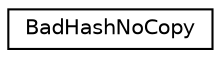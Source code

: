 digraph "Graphical Class Hierarchy"
{
  edge [fontname="Helvetica",fontsize="10",labelfontname="Helvetica",labelfontsize="10"];
  node [fontname="Helvetica",fontsize="10",shape=record];
  rankdir="LR";
  Node0 [label="BadHashNoCopy",height=0.2,width=0.4,color="black", fillcolor="white", style="filled",URL="$struct_bad_hash_no_copy.html"];
}

